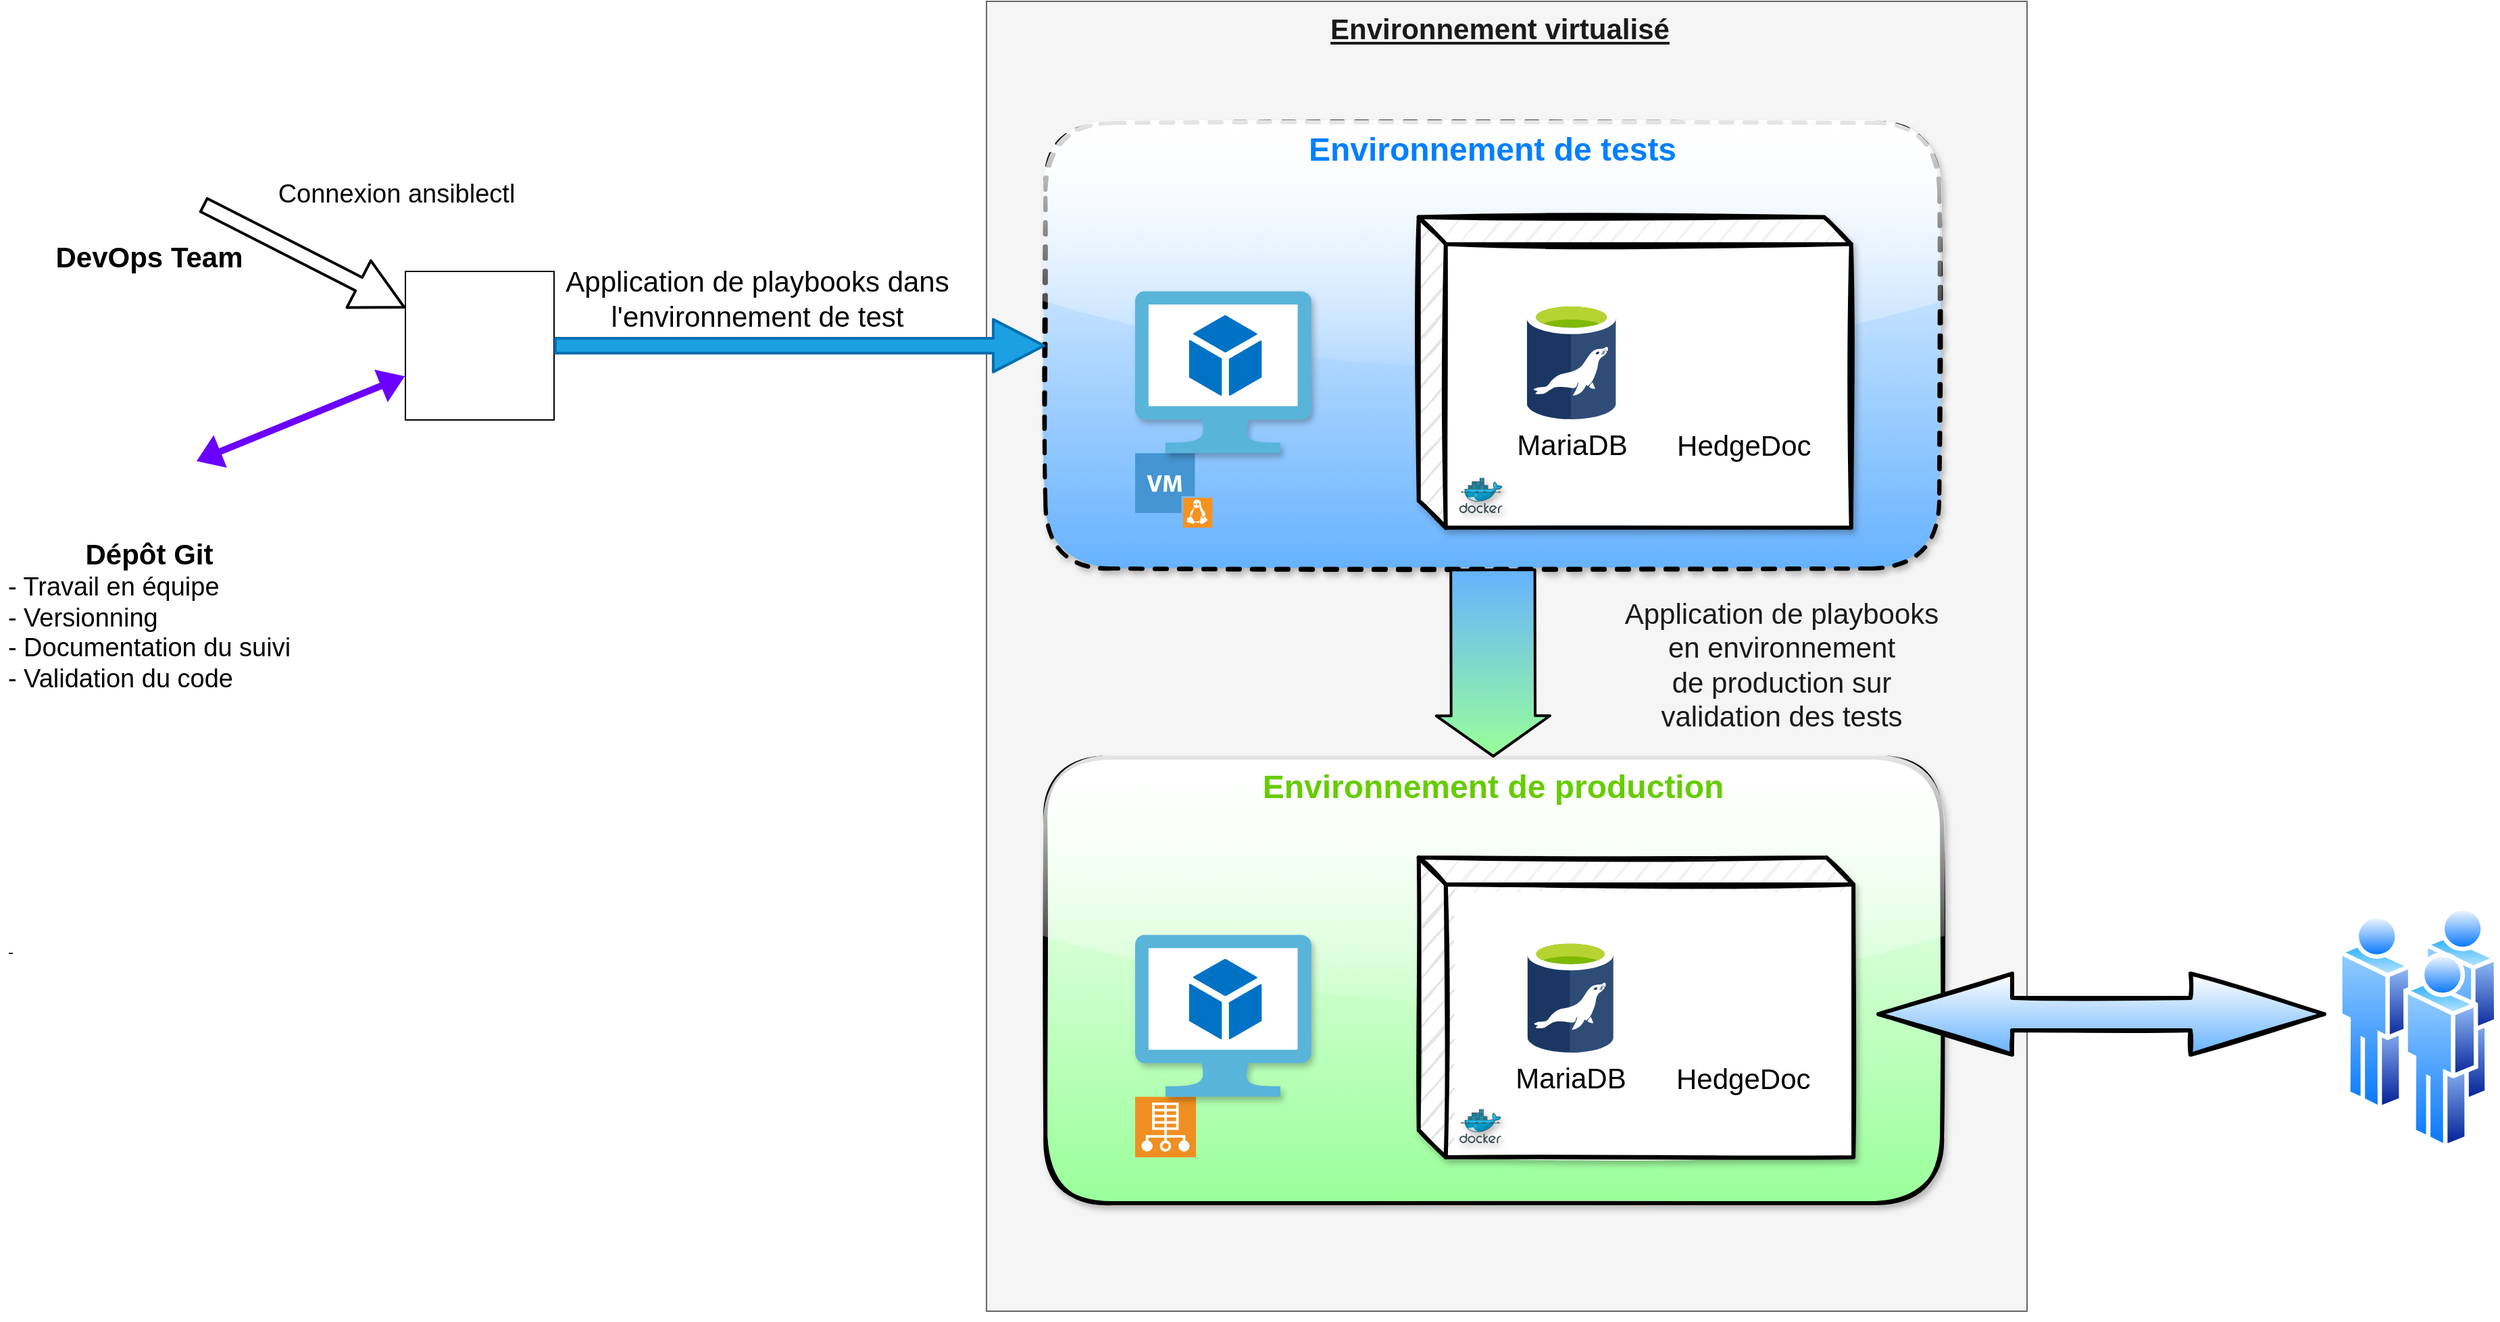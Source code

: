 <mxfile version="14.9.3" type="github">
  <diagram id="gD9zFze_iH9A4-duQnMR" name="Page-1">
    <mxGraphModel dx="2858" dy="2243" grid="1" gridSize="10" guides="1" tooltips="1" connect="1" arrows="1" fold="1" page="1" pageScale="1" pageWidth="827" pageHeight="1169" math="0" shadow="0">
      <root>
        <mxCell id="0" />
        <mxCell id="1" parent="0" />
        <mxCell id="HZT2olHdRoLlSG50N7E5-24" value="" style="group;strokeWidth=3;shadow=1;rounded=0;glass=1;sketch=1;" vertex="1" connectable="0" parent="1">
          <mxGeometry x="-20" y="-200" width="780" height="850" as="geometry" />
        </mxCell>
        <mxCell id="Wq6ExzQXXfVbq-2wo47K-11" value="" style="rounded=0;whiteSpace=wrap;html=1;fillColor=#f5f5f5;strokeColor=#666666;fontColor=#333333;" parent="HZT2olHdRoLlSG50N7E5-24" vertex="1">
          <mxGeometry x="10" y="-120" width="770" height="970" as="geometry" />
        </mxCell>
        <mxCell id="HZT2olHdRoLlSG50N7E5-73" value="" style="group" vertex="1" connectable="0" parent="HZT2olHdRoLlSG50N7E5-24">
          <mxGeometry x="53.63" y="-30" width="708.99" height="330" as="geometry" />
        </mxCell>
        <mxCell id="HZT2olHdRoLlSG50N7E5-61" value="" style="rounded=1;whiteSpace=wrap;html=1;shadow=1;glass=1;sketch=1;fontSize=14;strokeColor=#000000;strokeWidth=3;dashed=1;gradientColor=#66B2FF;" vertex="1" parent="HZT2olHdRoLlSG50N7E5-73">
          <mxGeometry width="661.4" height="330" as="geometry" />
        </mxCell>
        <mxCell id="HZT2olHdRoLlSG50N7E5-87" value="&lt;font style=&quot;font-size: 24px&quot;&gt;&lt;b&gt;&lt;font style=&quot;font-size: 24px&quot; color=&quot;#007FFF&quot;&gt;Environnement de tests&lt;br&gt;&lt;/font&gt;&lt;/b&gt;&lt;/font&gt;" style="text;html=1;strokeColor=none;fillColor=none;align=center;verticalAlign=middle;whiteSpace=wrap;rounded=0;shadow=1;glass=1;labelBackgroundColor=none;sketch=1;fontFamily=Helvetica;fontSize=21;fontColor=#FFFFFF;" vertex="1" parent="HZT2olHdRoLlSG50N7E5-73">
          <mxGeometry x="173.31" y="10" width="314.78" height="20" as="geometry" />
        </mxCell>
        <mxCell id="HZT2olHdRoLlSG50N7E5-28" value="" style="group" vertex="1" connectable="0" parent="HZT2olHdRoLlSG50N7E5-73">
          <mxGeometry x="276.24" y="69.8" width="432.75" height="230" as="geometry" />
        </mxCell>
        <mxCell id="HZT2olHdRoLlSG50N7E5-48" value="" style="group" vertex="1" connectable="0" parent="HZT2olHdRoLlSG50N7E5-28">
          <mxGeometry width="320" height="230" as="geometry" />
        </mxCell>
        <mxCell id="HZT2olHdRoLlSG50N7E5-26" value="" style="shape=cube;whiteSpace=wrap;html=1;boundedLbl=1;backgroundOutline=1;darkOpacity=0.05;darkOpacity2=0.1;rounded=0;shadow=1;glass=1;sketch=1;fontSize=14;strokeWidth=3;" vertex="1" parent="HZT2olHdRoLlSG50N7E5-48">
          <mxGeometry width="320" height="230" as="geometry" />
        </mxCell>
        <mxCell id="HZT2olHdRoLlSG50N7E5-25" value="" style="aspect=fixed;html=1;points=[];align=center;image;fontSize=12;image=img/lib/mscae/Docker.svg;rounded=0;shadow=1;glass=1;sketch=1;strokeColor=#000000;strokeWidth=3;" vertex="1" parent="HZT2olHdRoLlSG50N7E5-48">
          <mxGeometry x="30.005" y="192.903" width="32.028" height="26.263" as="geometry" />
        </mxCell>
        <mxCell id="HZT2olHdRoLlSG50N7E5-32" value="&lt;div style=&quot;font-size: 21px&quot;&gt;&lt;font style=&quot;font-size: 21px&quot;&gt;MariaDB&lt;/font&gt;&lt;/div&gt;" style="aspect=fixed;html=1;points=[];align=center;image;fontSize=12;image=img/lib/mscae/aspect=fixed;html=1;perimeter=none;align=center;shadow=0;dashed=0;image;fontSize=12;image=img/lib/mscae/Azure_Database_for_MariaDB_servers.svg;" vertex="1" parent="HZT2olHdRoLlSG50N7E5-48">
          <mxGeometry x="79.999" y="62.95" width="65.927" height="86.746" as="geometry" />
        </mxCell>
        <mxCell id="HZT2olHdRoLlSG50N7E5-47" value="HedgeDoc" style="shape=image;verticalLabelPosition=bottom;labelBackgroundColor=#ffffff;verticalAlign=top;aspect=fixed;imageAspect=0;image=https://yunohost.org/user/images/HedgeDoc-Logo.png;fontSize=21;" vertex="1" parent="HZT2olHdRoLlSG50N7E5-48">
          <mxGeometry x="200" y="68.14" width="81.556" height="81.556" as="geometry" />
        </mxCell>
        <mxCell id="HZT2olHdRoLlSG50N7E5-65" value="" style="group" vertex="1" connectable="0" parent="HZT2olHdRoLlSG50N7E5-73">
          <mxGeometry x="66.37" y="124.6" width="130.44" height="175.2" as="geometry" />
        </mxCell>
        <mxCell id="HZT2olHdRoLlSG50N7E5-19" value="" style="shadow=0;dashed=0;html=1;strokeColor=none;fillColor=#4495D1;labelPosition=center;verticalLabelPosition=bottom;verticalAlign=top;align=center;outlineConnect=0;shape=mxgraph.veeam.vm_linux;fontSize=14;" vertex="1" parent="HZT2olHdRoLlSG50N7E5-65">
          <mxGeometry y="120" width="57.2" height="55.2" as="geometry" />
        </mxCell>
        <mxCell id="HZT2olHdRoLlSG50N7E5-31" value="" style="aspect=fixed;html=1;points=[];align=center;image;fontSize=12;image=img/lib/mscae/Virtual_Machine_2.svg;rounded=0;shadow=1;glass=1;sketch=1;strokeColor=#000000;strokeWidth=3;" vertex="1" parent="HZT2olHdRoLlSG50N7E5-65">
          <mxGeometry width="130.44" height="120" as="geometry" />
        </mxCell>
        <mxCell id="HZT2olHdRoLlSG50N7E5-72" value="" style="group" vertex="1" connectable="0" parent="HZT2olHdRoLlSG50N7E5-24">
          <mxGeometry x="53.63" y="440" width="711.25" height="330" as="geometry" />
        </mxCell>
        <mxCell id="HZT2olHdRoLlSG50N7E5-64" value="" style="rounded=1;whiteSpace=wrap;html=1;shadow=1;glass=1;sketch=1;fontSize=16;strokeColor=#000000;strokeWidth=3;gradientColor=#99FF99;" vertex="1" parent="HZT2olHdRoLlSG50N7E5-72">
          <mxGeometry width="663.449" height="330" as="geometry" />
        </mxCell>
        <mxCell id="HZT2olHdRoLlSG50N7E5-51" value="" style="group" vertex="1" connectable="0" parent="HZT2olHdRoLlSG50N7E5-72">
          <mxGeometry x="276.24" y="74" width="435.01" height="222" as="geometry" />
        </mxCell>
        <mxCell id="HZT2olHdRoLlSG50N7E5-52" value="" style="group" vertex="1" connectable="0" parent="HZT2olHdRoLlSG50N7E5-51">
          <mxGeometry width="321.671" height="222" as="geometry" />
        </mxCell>
        <mxCell id="HZT2olHdRoLlSG50N7E5-53" value="" style="shape=cube;whiteSpace=wrap;html=1;boundedLbl=1;backgroundOutline=1;darkOpacity=0.05;darkOpacity2=0.1;rounded=0;shadow=1;glass=1;sketch=1;fontSize=14;strokeWidth=3;" vertex="1" parent="HZT2olHdRoLlSG50N7E5-52">
          <mxGeometry width="321.671" height="222" as="geometry" />
        </mxCell>
        <mxCell id="HZT2olHdRoLlSG50N7E5-54" value="" style="aspect=fixed;html=1;points=[];align=center;image;fontSize=12;image=img/lib/mscae/Docker.svg;rounded=0;shadow=1;glass=1;sketch=1;strokeColor=#000000;strokeWidth=3;" vertex="1" parent="HZT2olHdRoLlSG50N7E5-52">
          <mxGeometry x="30.162" y="186.194" width="30.914" height="25.349" as="geometry" />
        </mxCell>
        <mxCell id="HZT2olHdRoLlSG50N7E5-55" value="&lt;div style=&quot;font-size: 21px&quot;&gt;&lt;font style=&quot;font-size: 21px&quot;&gt;MariaDB&lt;/font&gt;&lt;/div&gt;" style="aspect=fixed;html=1;points=[];align=center;image;fontSize=12;image=img/lib/mscae/aspect=fixed;html=1;perimeter=none;align=center;shadow=0;dashed=0;image;fontSize=12;image=img/lib/mscae/Azure_Database_for_MariaDB_servers.svg;" vertex="1" parent="HZT2olHdRoLlSG50N7E5-52">
          <mxGeometry x="80.416" y="60.76" width="63.634" height="83.728" as="geometry" />
        </mxCell>
        <mxCell id="HZT2olHdRoLlSG50N7E5-56" value="HedgeDoc" style="shape=image;verticalLabelPosition=bottom;labelBackgroundColor=#ffffff;verticalAlign=top;aspect=fixed;imageAspect=0;image=https://yunohost.org/user/images/HedgeDoc-Logo.png;fontSize=21;" vertex="1" parent="HZT2olHdRoLlSG50N7E5-52">
          <mxGeometry x="198.129" y="60.205" width="84.286" height="84.286" as="geometry" />
        </mxCell>
        <mxCell id="HZT2olHdRoLlSG50N7E5-88" value="&lt;font style=&quot;font-size: 24px&quot; color=&quot;#66CC00&quot;&gt;&lt;b&gt;&lt;font style=&quot;font-size: 24px&quot;&gt;Environnement de production&lt;br&gt;&lt;/font&gt;&lt;/b&gt;&lt;/font&gt;" style="text;html=1;strokeColor=none;fillColor=none;align=center;verticalAlign=middle;whiteSpace=wrap;rounded=0;shadow=1;glass=1;labelBackgroundColor=none;sketch=1;fontFamily=Helvetica;fontSize=21;fontColor=#FFFFFF;" vertex="1" parent="HZT2olHdRoLlSG50N7E5-72">
          <mxGeometry x="151.72" y="12" width="360" height="20" as="geometry" />
        </mxCell>
        <mxCell id="HZT2olHdRoLlSG50N7E5-86" value="" style="group" vertex="1" connectable="0" parent="HZT2olHdRoLlSG50N7E5-72">
          <mxGeometry x="66.373" y="131.2" width="131.122" height="164.8" as="geometry" />
        </mxCell>
        <mxCell id="HZT2olHdRoLlSG50N7E5-62" value="" style="group" vertex="1" connectable="0" parent="HZT2olHdRoLlSG50N7E5-86">
          <mxGeometry width="131.122" height="164.8" as="geometry" />
        </mxCell>
        <mxCell id="HZT2olHdRoLlSG50N7E5-22" value="" style="pointerEvents=1;shadow=0;dashed=0;html=1;strokeColor=none;fillColor=#EF8F21;labelPosition=center;verticalLabelPosition=bottom;verticalAlign=top;align=center;outlineConnect=0;shape=mxgraph.veeam.production_site;fontSize=14;" vertex="1" parent="HZT2olHdRoLlSG50N7E5-62">
          <mxGeometry y="120" width="45.034" height="44.8" as="geometry" />
        </mxCell>
        <mxCell id="HZT2olHdRoLlSG50N7E5-49" value="" style="aspect=fixed;html=1;points=[];align=center;image;fontSize=12;image=img/lib/mscae/Virtual_Machine_2.svg;rounded=0;shadow=1;glass=1;sketch=1;strokeColor=#000000;strokeWidth=3;" vertex="1" parent="HZT2olHdRoLlSG50N7E5-86">
          <mxGeometry x="1.421e-14" width="130.44" height="120" as="geometry" />
        </mxCell>
        <mxCell id="HZT2olHdRoLlSG50N7E5-75" value="" style="shape=flexArrow;endArrow=classic;html=1;fontFamily=Helvetica;fontSize=16;strokeWidth=2;width=61.176;endSize=9.306;gradientColor=#99FF99;fillColor=#66B2FF;" edge="1" parent="HZT2olHdRoLlSG50N7E5-24" source="HZT2olHdRoLlSG50N7E5-61" target="HZT2olHdRoLlSG50N7E5-64">
          <mxGeometry width="50" height="50" relative="1" as="geometry">
            <mxPoint x="365" y="390" as="sourcePoint" />
            <mxPoint x="415" y="340" as="targetPoint" />
          </mxGeometry>
        </mxCell>
        <mxCell id="HZT2olHdRoLlSG50N7E5-76" value="&lt;div style=&quot;font-size: 21px&quot;&gt;&lt;font style=&quot;font-size: 21px&quot; color=&quot;#1A1A1A&quot;&gt;Application de playbooks &lt;br&gt;&lt;/font&gt;&lt;/div&gt;&lt;div style=&quot;font-size: 21px&quot;&gt;&lt;font style=&quot;font-size: 21px&quot; color=&quot;#1A1A1A&quot;&gt;en environnement&lt;/font&gt;&lt;/div&gt;&lt;div style=&quot;font-size: 21px&quot;&gt;&lt;font style=&quot;font-size: 21px&quot; color=&quot;#1A1A1A&quot;&gt; de production sur &lt;br&gt;&lt;/font&gt;&lt;/div&gt;&lt;div style=&quot;font-size: 21px&quot;&gt;&lt;font style=&quot;font-size: 21px&quot; color=&quot;#1A1A1A&quot;&gt;validation des tests&lt;br&gt;&lt;/font&gt;&lt;/div&gt;" style="edgeLabel;html=1;align=center;verticalAlign=middle;resizable=0;points=[];fontSize=16;fontFamily=Helvetica;labelBackgroundColor=none;" vertex="1" connectable="0" parent="HZT2olHdRoLlSG50N7E5-75">
          <mxGeometry x="-0.376" y="19" relative="1" as="geometry">
            <mxPoint x="194" y="27" as="offset" />
          </mxGeometry>
        </mxCell>
        <mxCell id="HZT2olHdRoLlSG50N7E5-98" value="" style="shape=image;verticalLabelPosition=bottom;labelBackgroundColor=#ffffff;verticalAlign=top;aspect=fixed;imageAspect=0;image=http://fc01.deviantart.net/fs70/i/2012/338/9/c/vmware_vsphere_client_replacement_icon_ios_style_by_flakshack-d5n1d46.png;" vertex="1" parent="HZT2olHdRoLlSG50N7E5-24">
          <mxGeometry x="10" y="-120" width="69.5" height="69.5" as="geometry" />
        </mxCell>
        <mxCell id="HZT2olHdRoLlSG50N7E5-99" value="&lt;font color=&quot;#1A1A1A&quot;&gt;&lt;u&gt;&lt;b&gt;Environnement virtualisé&lt;/b&gt;&lt;/u&gt;&lt;/font&gt;" style="text;html=1;strokeColor=none;fillColor=none;align=center;verticalAlign=middle;whiteSpace=wrap;rounded=0;shadow=1;glass=1;labelBackgroundColor=none;sketch=1;fontFamily=Helvetica;fontSize=21;fontColor=#FFFFFF;" vertex="1" parent="HZT2olHdRoLlSG50N7E5-24">
          <mxGeometry x="240" y="-110" width="300" height="20" as="geometry" />
        </mxCell>
        <mxCell id="Wq6ExzQXXfVbq-2wo47K-6" value="" style="shape=image;verticalLabelPosition=bottom;labelBackgroundColor=#ffffff;verticalAlign=top;aspect=fixed;imageAspect=0;image=https://external-content.duckduckgo.com/iu/?u=https%3A%2F%2Ftse1.mm.bing.net%2Fth%3Fid%3DOIP.B26wg8u7Y_An8LyqzJBvIgAAAA%26pid%3DApi%26h%3D160&amp;f=1;imageBorder=#000000;" parent="1" vertex="1">
          <mxGeometry x="-440" y="-120" width="110" height="110" as="geometry" />
        </mxCell>
        <mxCell id="HZT2olHdRoLlSG50N7E5-1" value="&lt;div style=&quot;font-size: 21px&quot;&gt;&lt;b&gt;&lt;font style=&quot;font-size: 21px&quot;&gt;DevOps Team&lt;/font&gt;&lt;/b&gt;&lt;/div&gt;" style="shape=image;html=1;verticalAlign=top;verticalLabelPosition=bottom;labelBackgroundColor=#ffffff;imageAspect=0;aspect=fixed;image=https://cdn3.iconfinder.com/data/icons/construction-294/32/Construction_engineer_config-128.png" vertex="1" parent="1">
          <mxGeometry x="-670" y="-230" width="80" height="80" as="geometry" />
        </mxCell>
        <mxCell id="HZT2olHdRoLlSG50N7E5-7" value="&lt;div style=&quot;font-size: 19px&quot;&gt;&lt;b style=&quot;font-size: 21px&quot;&gt;&lt;font style=&quot;font-size: 21px&quot;&gt;Dépôt Git&lt;br&gt;&lt;/font&gt;&lt;/b&gt;&lt;/div&gt;&lt;div align=&quot;left&quot;&gt;&lt;font style=&quot;font-size: 19px&quot;&gt;- Travail en équipe&lt;/font&gt;&lt;br&gt;&lt;font style=&quot;font-size: 19px&quot;&gt;- Versionning&lt;/font&gt;&lt;br&gt;&lt;font style=&quot;font-size: 19px&quot;&gt;- Documentation du suivi&lt;/font&gt;&lt;br&gt;&lt;font style=&quot;font-size: 19px&quot;&gt;- Validation du code&lt;br&gt;&lt;/font&gt;&lt;/div&gt;" style="shape=image;html=1;verticalAlign=top;verticalLabelPosition=bottom;labelBackgroundColor=#ffffff;imageAspect=0;aspect=fixed;image=https://cdn4.iconfinder.com/data/icons/socialcones/508/Github-128.png" vertex="1" parent="1">
          <mxGeometry x="-665" width="70" height="70" as="geometry" />
        </mxCell>
        <mxCell id="HZT2olHdRoLlSG50N7E5-10" value="" style="shape=flexArrow;endArrow=classic;startArrow=classic;html=1;fillColor=#6a00ff;strokeWidth=1;strokeColor=none;width=5;" edge="1" parent="1" source="Wq6ExzQXXfVbq-2wo47K-6" target="HZT2olHdRoLlSG50N7E5-7">
          <mxGeometry width="100" height="100" relative="1" as="geometry">
            <mxPoint x="-380" y="300" as="sourcePoint" />
            <mxPoint x="-390" y="60" as="targetPoint" />
            <Array as="points" />
          </mxGeometry>
        </mxCell>
        <mxCell id="HZT2olHdRoLlSG50N7E5-11" value="" style="shape=flexArrow;endArrow=block;html=1;endWidth=25.882;strokeWidth=2;endSize=11.882;fillColor=#1ba1e2;strokeColor=#006EAF;" edge="1" parent="1" source="Wq6ExzQXXfVbq-2wo47K-6" target="HZT2olHdRoLlSG50N7E5-61">
          <mxGeometry width="50" height="50" relative="1" as="geometry">
            <mxPoint x="-120" y="210" as="sourcePoint" />
            <mxPoint x="18" y="204" as="targetPoint" />
            <Array as="points" />
          </mxGeometry>
        </mxCell>
        <mxCell id="HZT2olHdRoLlSG50N7E5-71" value="&lt;div style=&quot;font-size: 21px&quot;&gt;&lt;font style=&quot;font-size: 21px&quot;&gt;&lt;font style=&quot;font-size: 21px&quot;&gt;Application de playbooks dans&lt;/font&gt;&lt;/font&gt;&lt;/div&gt;&lt;div style=&quot;font-size: 21px&quot;&gt;&lt;font style=&quot;font-size: 21px&quot;&gt;&lt;font style=&quot;font-size: 21px&quot;&gt; l&#39;environnement de test&lt;/font&gt;&lt;/font&gt;&lt;/div&gt;" style="edgeLabel;html=1;align=center;verticalAlign=middle;resizable=0;points=[];fontSize=16;fontFamily=Helvetica;" vertex="1" connectable="0" parent="HZT2olHdRoLlSG50N7E5-11">
          <mxGeometry x="0.264" y="3" relative="1" as="geometry">
            <mxPoint x="-80" y="-32" as="offset" />
          </mxGeometry>
        </mxCell>
        <mxCell id="HZT2olHdRoLlSG50N7E5-12" value="" style="shape=flexArrow;endArrow=block;html=1;endWidth=25.882;strokeWidth=2;endSize=11.882;" edge="1" parent="1" source="HZT2olHdRoLlSG50N7E5-1" target="Wq6ExzQXXfVbq-2wo47K-6">
          <mxGeometry width="50" height="50" relative="1" as="geometry">
            <mxPoint x="-370" y="188.5" as="sourcePoint" />
            <mxPoint x="-270" y="193" as="targetPoint" />
            <Array as="points" />
          </mxGeometry>
        </mxCell>
        <mxCell id="HZT2olHdRoLlSG50N7E5-67" value="Connexion ansiblectl" style="edgeLabel;html=1;align=center;verticalAlign=middle;resizable=0;points=[];fontSize=19;" vertex="1" connectable="0" parent="HZT2olHdRoLlSG50N7E5-12">
          <mxGeometry x="0.262" y="-5" relative="1" as="geometry">
            <mxPoint x="50" y="-61" as="offset" />
          </mxGeometry>
        </mxCell>
        <mxCell id="HZT2olHdRoLlSG50N7E5-66" value="" style="aspect=fixed;perimeter=ellipsePerimeter;html=1;align=center;shadow=0;dashed=0;spacingTop=3;image;image=img/lib/active_directory/users.svg;rounded=0;glass=1;sketch=1;fontSize=16;strokeColor=#000000;strokeWidth=3;fillColor=#ffffff;gradientColor=#66B2FF;" vertex="1" parent="1">
          <mxGeometry x="990" y="350" width="118.8" height="180" as="geometry" />
        </mxCell>
        <mxCell id="HZT2olHdRoLlSG50N7E5-79" value="- " style="text;strokeColor=none;fillColor=none;align=left;verticalAlign=top;spacingLeft=4;spacingRight=4;overflow=hidden;rotatable=0;points=[[0,0.5],[1,0.5]];portConstraint=eastwest;" vertex="1" parent="1">
          <mxGeometry x="-740" y="370" width="220" height="26" as="geometry" />
        </mxCell>
        <mxCell id="HZT2olHdRoLlSG50N7E5-100" value="" style="shape=doubleArrow;whiteSpace=wrap;html=1;arrowWidth=0.4;arrowSize=0.3;rounded=0;shadow=0;dashed=0;fontSize=16;verticalAlign=top;strokeWidth=3;gradientColor=#66B2FF;glass=1;labelBackgroundColor=white;spacingTop=3;sketch=1;" vertex="1" parent="1">
          <mxGeometry x="650" y="400" width="330" height="60" as="geometry" />
        </mxCell>
      </root>
    </mxGraphModel>
  </diagram>
</mxfile>
